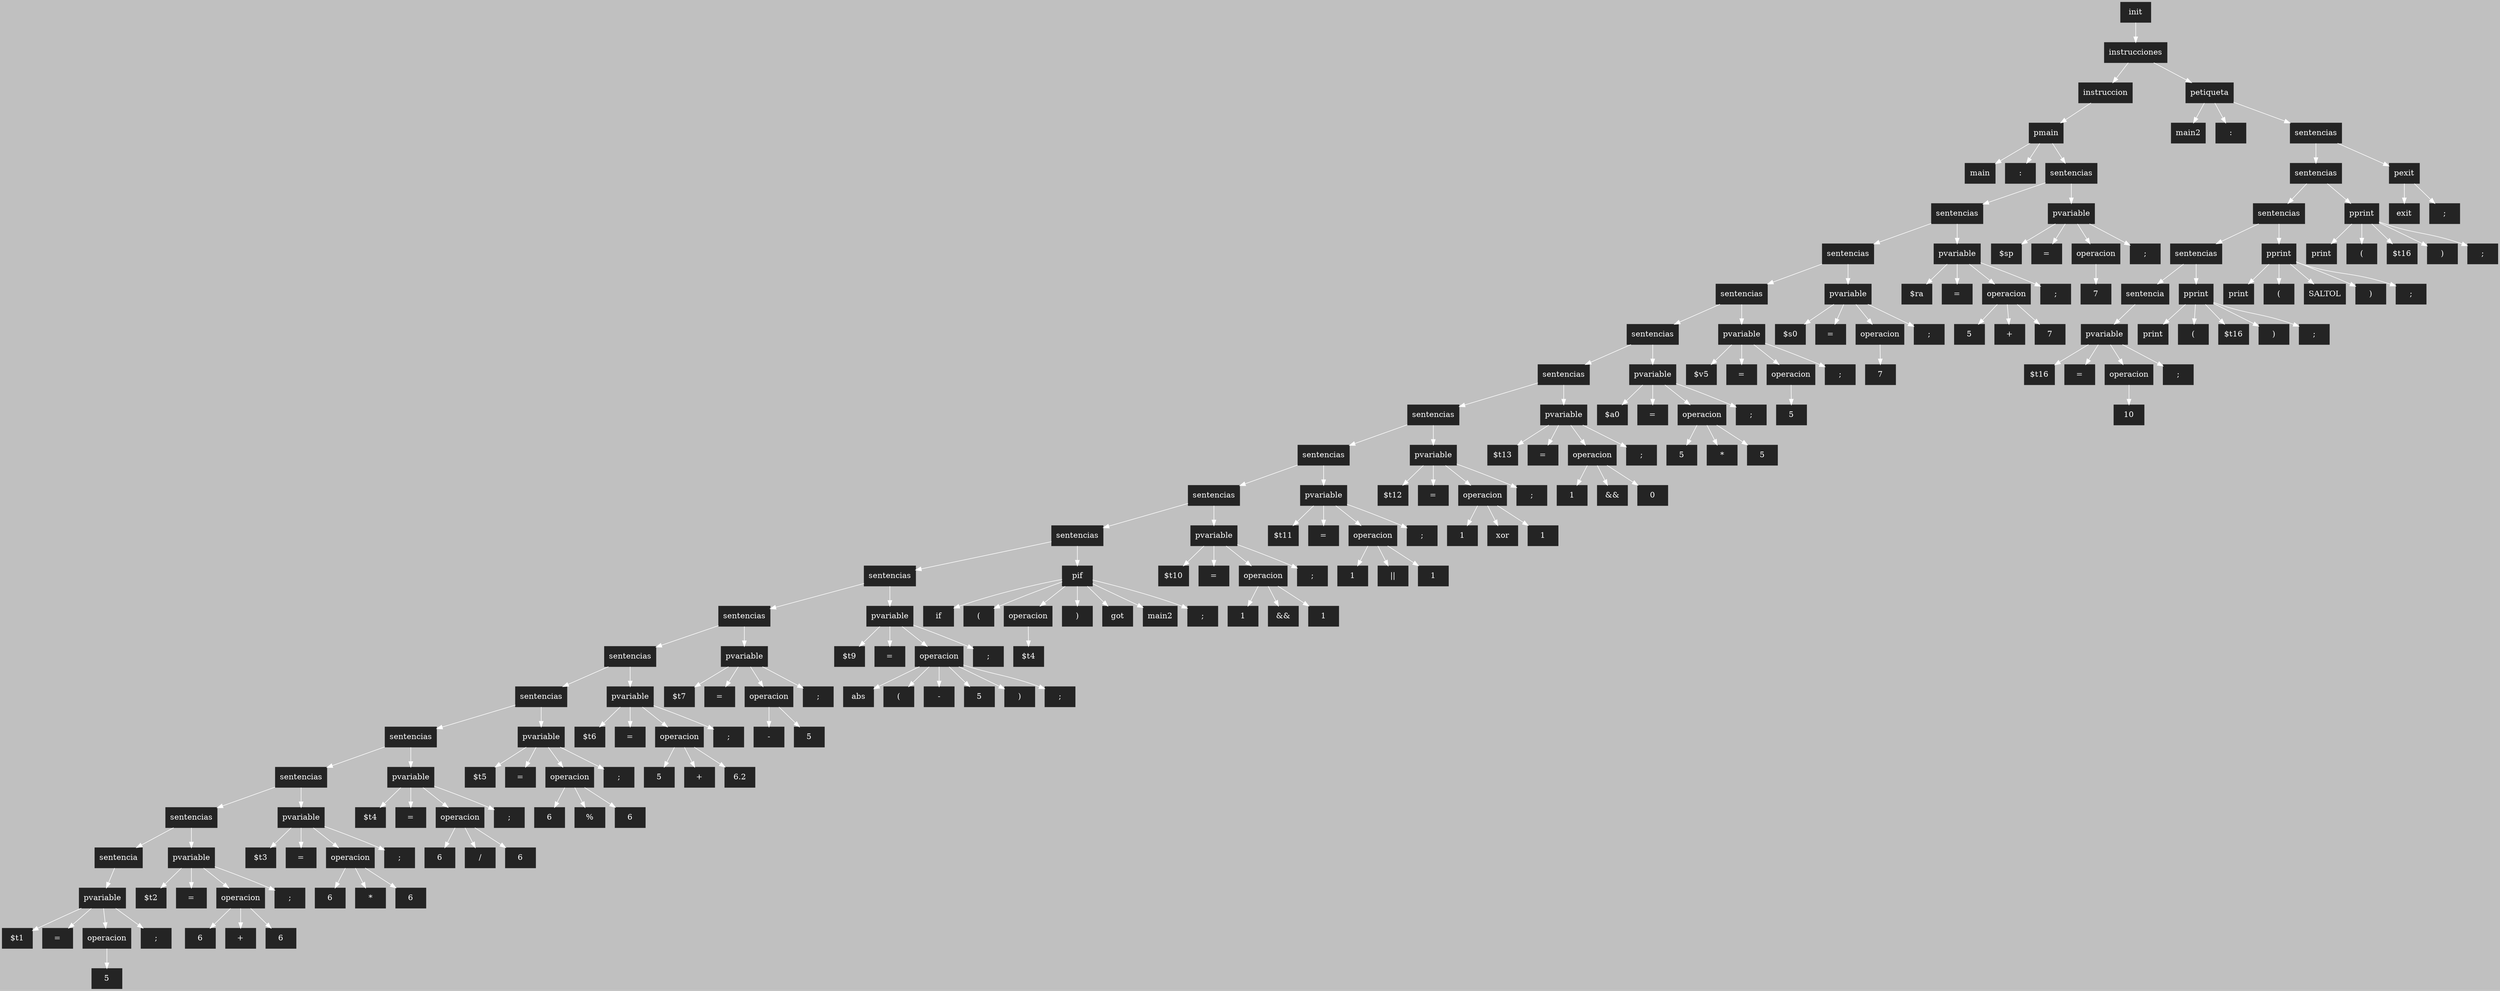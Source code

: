 digraph{ bgcolor = gray 
 node[fontcolor = white, height = 0.5, color = white] 
 [shape=box, style=filled, color=gray14] 
 rankdir=UD 
 edge[color=white, dir=fordware]
198[style = "filled" ; label = "init"] 
197[style = "filled" ; label = "instrucciones"] 
161[style = "filled" ; label = "instruccion"] 
158[style = "filled" ; label = "pmain"] 
159[style = "filled" ; label = "main"] 
160[style = "filled" ; label = ":"] 
157[style = "filled" ; label = "sentencias"] 
150[style = "filled" ; label = "sentencias"] 
141[style = "filled" ; label = "sentencias"] 
134[style = "filled" ; label = "sentencias"] 
127[style = "filled" ; label = "sentencias"] 
118[style = "filled" ; label = "sentencias"] 
109[style = "filled" ; label = "sentencias"] 
100[style = "filled" ; label = "sentencias"] 
91[style = "filled" ; label = "sentencias"] 
82[style = "filled" ; label = "sentencias"] 
72[style = "filled" ; label = "sentencias"] 
60[style = "filled" ; label = "sentencias"] 
52[style = "filled" ; label = "sentencias"] 
43[style = "filled" ; label = "sentencias"] 
34[style = "filled" ; label = "sentencias"] 
25[style = "filled" ; label = "sentencias"] 
16[style = "filled" ; label = "sentencias"] 
7[style = "filled" ; label = "sentencia"] 
3[style = "filled" ; label = "pvariable"] 
4[style = "filled" ; label = "$t1"] 
5[style = "filled" ; label = "="] 
2[style = "filled" ; label = "operacion"] 
1[style = "filled" ; label = "5"] 
6[style = "filled" ; label = ";"] 
12[style = "filled" ; label = "pvariable"] 
13[style = "filled" ; label = "$t2"] 
14[style = "filled" ; label = "="] 
10[style = "filled" ; label = "operacion"] 
8[style = "filled" ; label = "6"] 
11[style = "filled" ; label = "+"] 
9[style = "filled" ; label = "6"] 
15[style = "filled" ; label = ";"] 
21[style = "filled" ; label = "pvariable"] 
22[style = "filled" ; label = "$t3"] 
23[style = "filled" ; label = "="] 
19[style = "filled" ; label = "operacion"] 
17[style = "filled" ; label = "6"] 
20[style = "filled" ; label = "*"] 
18[style = "filled" ; label = "6"] 
24[style = "filled" ; label = ";"] 
30[style = "filled" ; label = "pvariable"] 
31[style = "filled" ; label = "$t4"] 
32[style = "filled" ; label = "="] 
28[style = "filled" ; label = "operacion"] 
26[style = "filled" ; label = "6"] 
29[style = "filled" ; label = "/"] 
27[style = "filled" ; label = "6"] 
33[style = "filled" ; label = ";"] 
39[style = "filled" ; label = "pvariable"] 
40[style = "filled" ; label = "$t5"] 
41[style = "filled" ; label = "="] 
37[style = "filled" ; label = "operacion"] 
35[style = "filled" ; label = "6"] 
38[style = "filled" ; label = "%"] 
36[style = "filled" ; label = "6"] 
42[style = "filled" ; label = ";"] 
48[style = "filled" ; label = "pvariable"] 
49[style = "filled" ; label = "$t6"] 
50[style = "filled" ; label = "="] 
46[style = "filled" ; label = "operacion"] 
44[style = "filled" ; label = "5"] 
47[style = "filled" ; label = "+"] 
45[style = "filled" ; label = "6.2"] 
51[style = "filled" ; label = ";"] 
56[style = "filled" ; label = "pvariable"] 
57[style = "filled" ; label = "$t7"] 
58[style = "filled" ; label = "="] 
54[style = "filled" ; label = "operacion"] 
55[style = "filled" ; label = "-"] 
53[style = "filled" ; label = "5"] 
59[style = "filled" ; label = ";"] 
68[style = "filled" ; label = "pvariable"] 
69[style = "filled" ; label = "$t9"] 
70[style = "filled" ; label = "="] 
62[style = "filled" ; label = "operacion"] 
63[style = "filled" ; label = "abs"] 
64[style = "filled" ; label = "("] 
65[style = "filled" ; label = "-"] 
61[style = "filled" ; label = "5"] 
66[style = "filled" ; label = ")"] 
67[style = "filled" ; label = ";"] 
71[style = "filled" ; label = ";"] 
75[style = "filled" ; label = "pif"] 
76[style = "filled" ; label = "if"] 
77[style = "filled" ; label = "("] 
74[style = "filled" ; label = "operacion"] 
73[style = "filled" ; label = "$t4"] 
78[style = "filled" ; label = ")"] 
79[style = "filled" ; label = "got"] 
80[style = "filled" ; label = "main2"] 
81[style = "filled" ; label = ";"] 
87[style = "filled" ; label = "pvariable"] 
88[style = "filled" ; label = "$t10"] 
89[style = "filled" ; label = "="] 
85[style = "filled" ; label = "operacion"] 
83[style = "filled" ; label = "1"] 
86[style = "filled" ; label = "&&"] 
84[style = "filled" ; label = "1"] 
90[style = "filled" ; label = ";"] 
96[style = "filled" ; label = "pvariable"] 
97[style = "filled" ; label = "$t11"] 
98[style = "filled" ; label = "="] 
94[style = "filled" ; label = "operacion"] 
92[style = "filled" ; label = "1"] 
95[style = "filled" ; label = "||"] 
93[style = "filled" ; label = "1"] 
99[style = "filled" ; label = ";"] 
105[style = "filled" ; label = "pvariable"] 
106[style = "filled" ; label = "$t12"] 
107[style = "filled" ; label = "="] 
103[style = "filled" ; label = "operacion"] 
101[style = "filled" ; label = "1"] 
104[style = "filled" ; label = "xor"] 
102[style = "filled" ; label = "1"] 
108[style = "filled" ; label = ";"] 
114[style = "filled" ; label = "pvariable"] 
115[style = "filled" ; label = "$t13"] 
116[style = "filled" ; label = "="] 
112[style = "filled" ; label = "operacion"] 
110[style = "filled" ; label = "1"] 
113[style = "filled" ; label = "&&"] 
111[style = "filled" ; label = "0"] 
117[style = "filled" ; label = ";"] 
123[style = "filled" ; label = "pvariable"] 
124[style = "filled" ; label = "$a0"] 
125[style = "filled" ; label = "="] 
121[style = "filled" ; label = "operacion"] 
119[style = "filled" ; label = "5"] 
122[style = "filled" ; label = "*"] 
120[style = "filled" ; label = "5"] 
126[style = "filled" ; label = ";"] 
130[style = "filled" ; label = "pvariable"] 
131[style = "filled" ; label = "$v5"] 
132[style = "filled" ; label = "="] 
129[style = "filled" ; label = "operacion"] 
128[style = "filled" ; label = "5"] 
133[style = "filled" ; label = ";"] 
137[style = "filled" ; label = "pvariable"] 
138[style = "filled" ; label = "$s0"] 
139[style = "filled" ; label = "="] 
136[style = "filled" ; label = "operacion"] 
135[style = "filled" ; label = "7"] 
140[style = "filled" ; label = ";"] 
146[style = "filled" ; label = "pvariable"] 
147[style = "filled" ; label = "$ra"] 
148[style = "filled" ; label = "="] 
144[style = "filled" ; label = "operacion"] 
142[style = "filled" ; label = "5"] 
145[style = "filled" ; label = "+"] 
143[style = "filled" ; label = "7"] 
149[style = "filled" ; label = ";"] 
153[style = "filled" ; label = "pvariable"] 
154[style = "filled" ; label = "$sp"] 
155[style = "filled" ; label = "="] 
152[style = "filled" ; label = "operacion"] 
151[style = "filled" ; label = "7"] 
156[style = "filled" ; label = ";"] 
194[style = "filled" ; label = "petiqueta"] 
195[style = "filled" ; label = "main2"] 
196[style = "filled" ; label = ":"] 
193[style = "filled" ; label = "sentencias"] 
189[style = "filled" ; label = "sentencias"] 
182[style = "filled" ; label = "sentencias"] 
175[style = "filled" ; label = "sentencias"] 
168[style = "filled" ; label = "sentencia"] 
164[style = "filled" ; label = "pvariable"] 
165[style = "filled" ; label = "$t16"] 
166[style = "filled" ; label = "="] 
163[style = "filled" ; label = "operacion"] 
162[style = "filled" ; label = "10"] 
167[style = "filled" ; label = ";"] 
169[style = "filled" ; label = "pprint"] 
170[style = "filled" ; label = "print"] 
171[style = "filled" ; label = "("] 
172[style = "filled" ; label = "$t16"] 
173[style = "filled" ; label = ")"] 
174[style = "filled" ; label = ";"] 
176[style = "filled" ; label = "pprint"] 
177[style = "filled" ; label = "print"] 
178[style = "filled" ; label = "("] 
179[style = "filled" ; label = "SALTOL"] 
180[style = "filled" ; label = ")"] 
181[style = "filled" ; label = ";"] 
183[style = "filled" ; label = "pprint"] 
184[style = "filled" ; label = "print"] 
185[style = "filled" ; label = "("] 
186[style = "filled" ; label = "$t16"] 
187[style = "filled" ; label = ")"] 
188[style = "filled" ; label = ";"] 
190[style = "filled" ; label = "pexit"] 
191[style = "filled" ; label = "exit"] 
192[style = "filled" ; label = ";"] 
198->197;
197->161;
161->158;
158->159;
158->160;
158->157;
157->150;
150->141;
141->134;
134->127;
127->118;
118->109;
109->100;
100->91;
91->82;
82->72;
72->60;
60->52;
52->43;
43->34;
34->25;
25->16;
16->7;
7->3;
3->4;
3->5;
3->2;
2->1;
3->6;
16->12;
12->13;
12->14;
12->10;
10->8;
10->11;
10->9;
12->15;
25->21;
21->22;
21->23;
21->19;
19->17;
19->20;
19->18;
21->24;
34->30;
30->31;
30->32;
30->28;
28->26;
28->29;
28->27;
30->33;
43->39;
39->40;
39->41;
39->37;
37->35;
37->38;
37->36;
39->42;
52->48;
48->49;
48->50;
48->46;
46->44;
46->47;
46->45;
48->51;
60->56;
56->57;
56->58;
56->54;
54->55;
54->53;
56->59;
72->68;
68->69;
68->70;
68->62;
62->63;
62->64;
62->65;
62->61;
62->66;
62->67;
68->71;
82->75;
75->76;
75->77;
75->74;
74->73;
75->78;
75->79;
75->80;
75->81;
91->87;
87->88;
87->89;
87->85;
85->83;
85->86;
85->84;
87->90;
100->96;
96->97;
96->98;
96->94;
94->92;
94->95;
94->93;
96->99;
109->105;
105->106;
105->107;
105->103;
103->101;
103->104;
103->102;
105->108;
118->114;
114->115;
114->116;
114->112;
112->110;
112->113;
112->111;
114->117;
127->123;
123->124;
123->125;
123->121;
121->119;
121->122;
121->120;
123->126;
134->130;
130->131;
130->132;
130->129;
129->128;
130->133;
141->137;
137->138;
137->139;
137->136;
136->135;
137->140;
150->146;
146->147;
146->148;
146->144;
144->142;
144->145;
144->143;
146->149;
157->153;
153->154;
153->155;
153->152;
152->151;
153->156;
197->194;
194->195;
194->196;
194->193;
193->189;
189->182;
182->175;
175->168;
168->164;
164->165;
164->166;
164->163;
163->162;
164->167;
175->169;
169->170;
169->171;
169->172;
169->173;
169->174;
182->176;
176->177;
176->178;
176->179;
176->180;
176->181;
189->183;
183->184;
183->185;
183->186;
183->187;
183->188;
193->190;
190->191;
190->192;

}